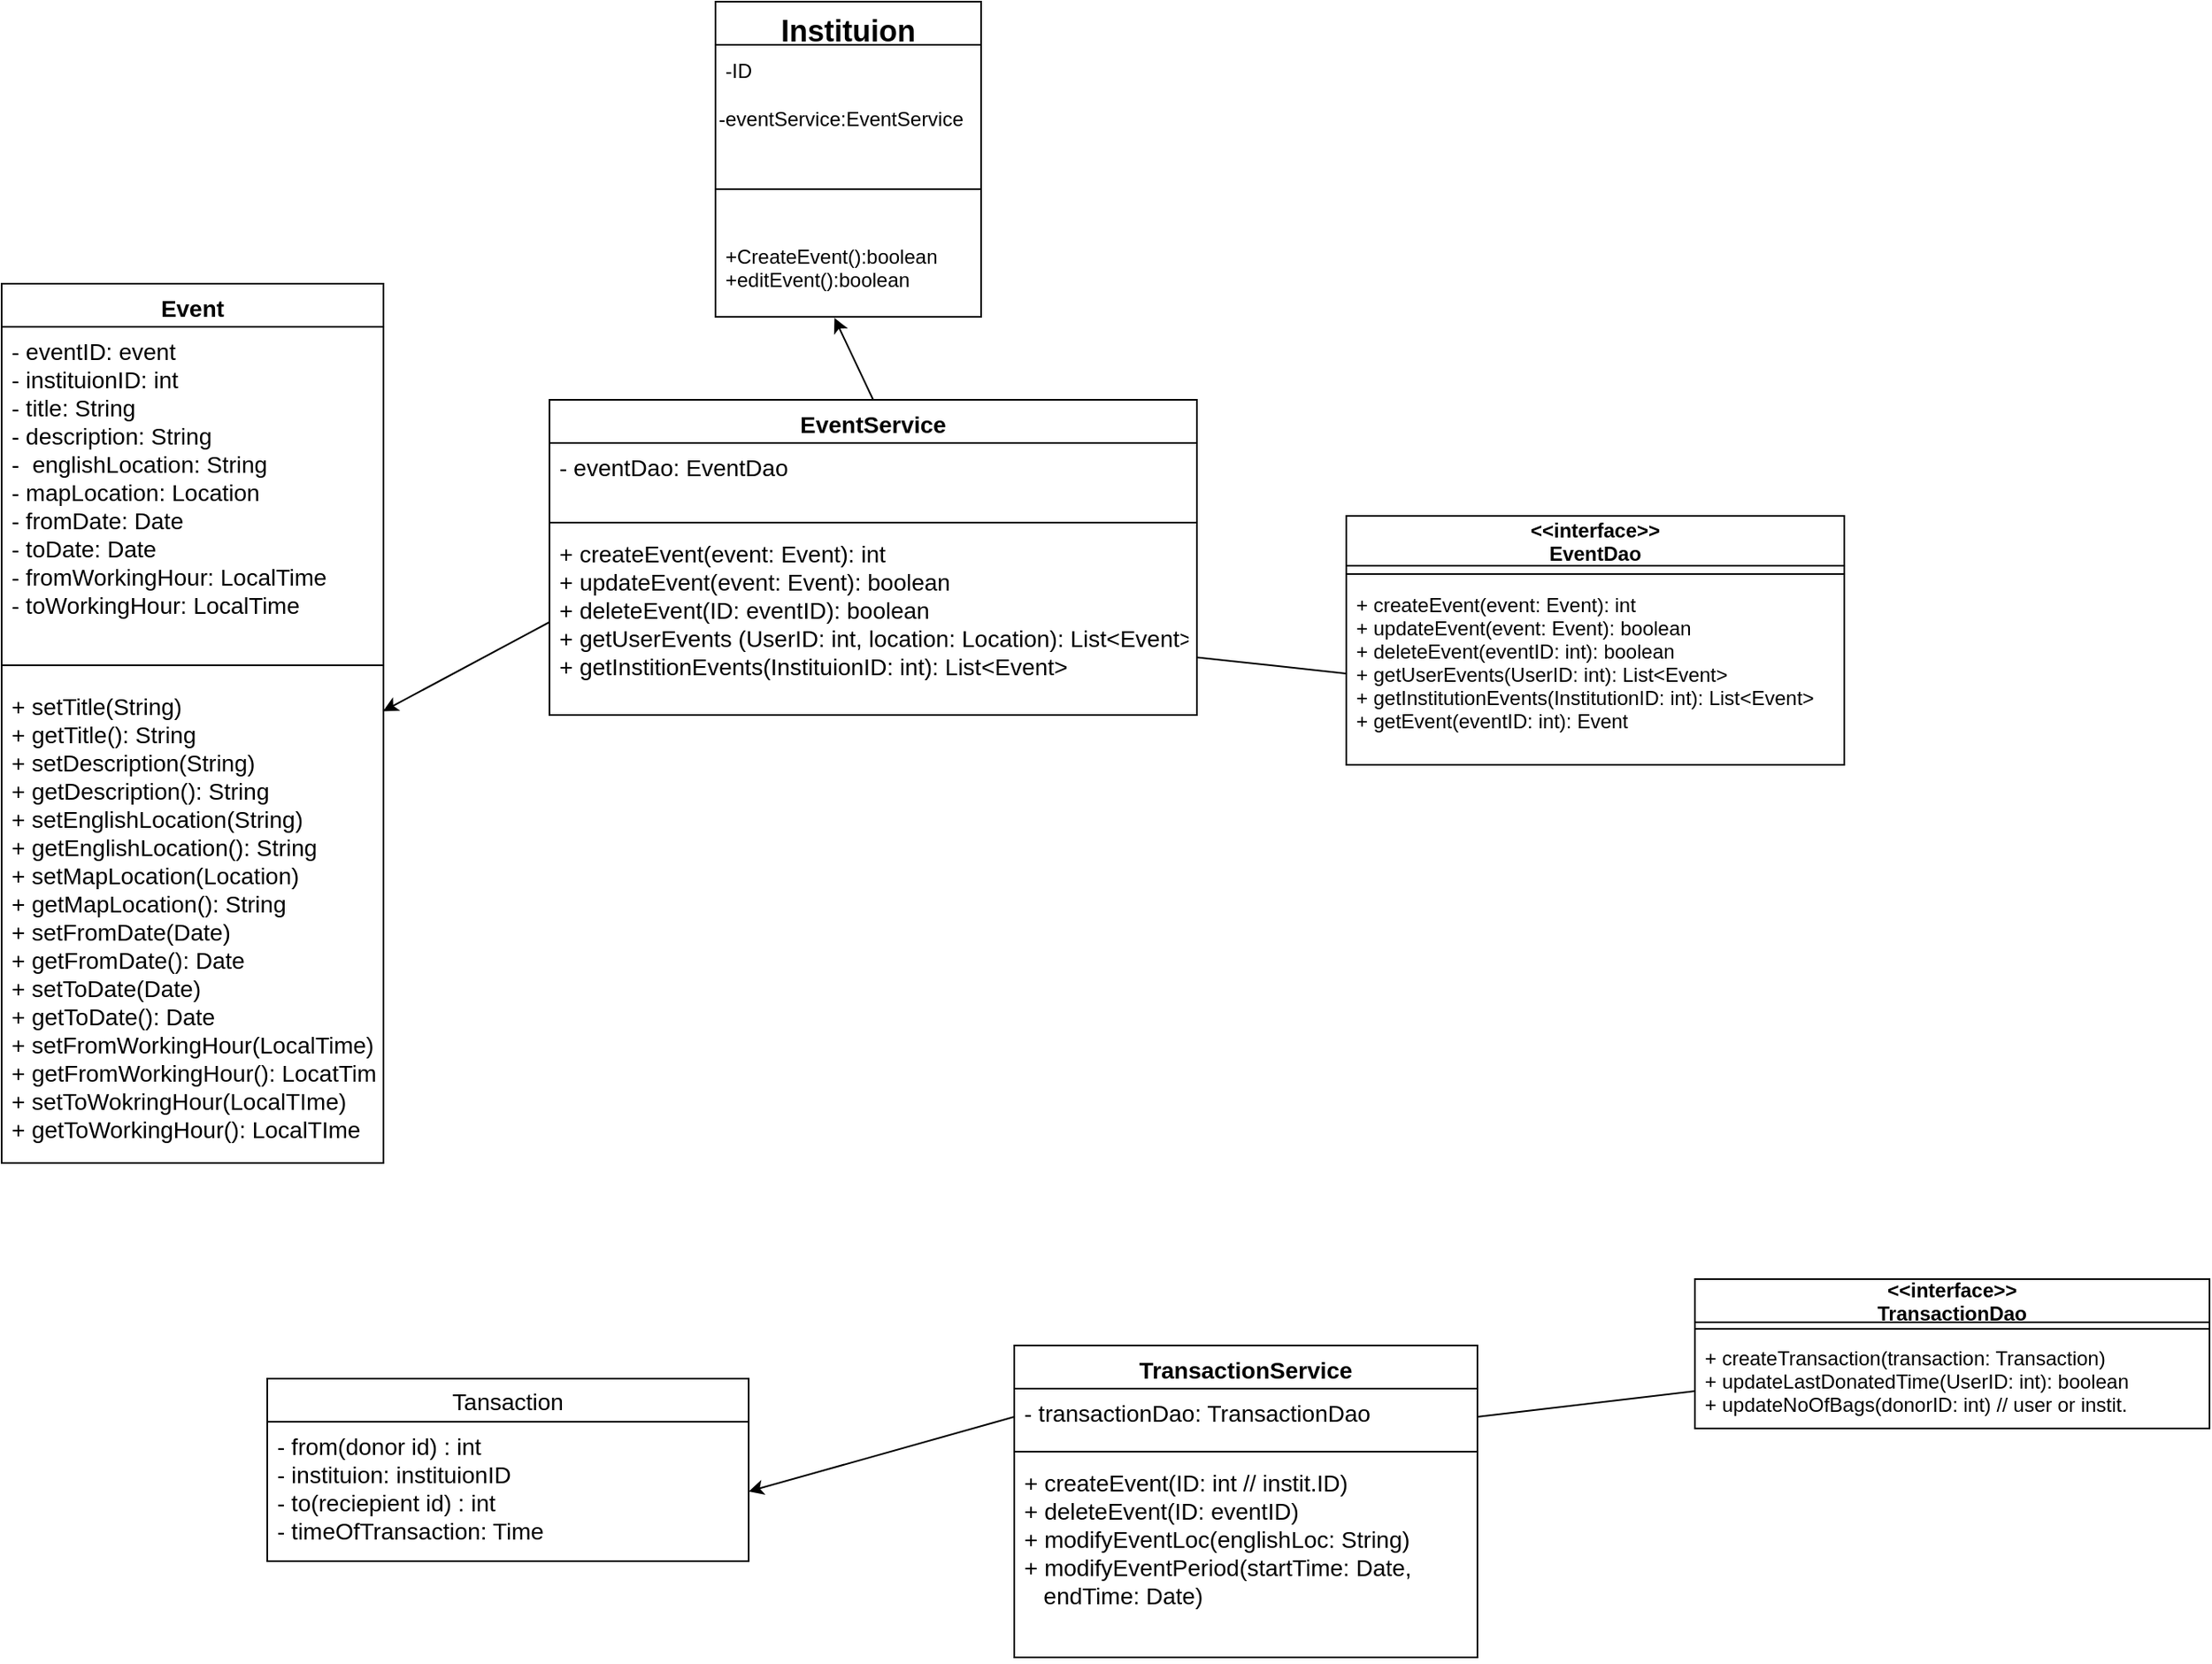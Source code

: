 <mxfile>
    <diagram id="JFFtvGdBms1kCDurncL_" name="Page-1">
        <mxGraphModel grid="1" gridSize="10" guides="1" tooltips="1" connect="1" arrows="1" page="1" fold="1" pageScale="1" pageWidth="850" pageHeight="1100" math="0" shadow="0">
            <root>
                <mxCell id="0"/>
                <mxCell id="1" parent="0"/>
                <mxCell id="7" value="Event" style="swimlane;fontStyle=1;align=center;verticalAlign=top;childLayout=stackLayout;horizontal=1;startSize=26;horizontalStack=0;resizeParent=1;resizeParentMax=0;resizeLast=0;collapsible=1;marginBottom=0;fontSize=14;" parent="1" vertex="1">
                    <mxGeometry x="40" y="190" width="230" height="530" as="geometry"/>
                </mxCell>
                <mxCell id="8" value="- eventID: event&#10;- instituionID: int&#10;- title: String&#10;- description: String&#10;-  englishLocation: String&#10;- mapLocation: Location&#10;- fromDate: Date&#10;- toDate: Date&#10;- fromWorkingHour: LocalTime&#10;- toWorkingHour: LocalTime&#10;" style="text;strokeColor=none;fillColor=none;align=left;verticalAlign=top;spacingLeft=4;spacingRight=4;overflow=hidden;rotatable=0;points=[[0,0.5],[1,0.5]];portConstraint=eastwest;fontSize=14;" parent="7" vertex="1">
                    <mxGeometry y="26" width="230" height="194" as="geometry"/>
                </mxCell>
                <mxCell id="9" value="" style="line;strokeWidth=1;fillColor=none;align=left;verticalAlign=middle;spacingTop=-1;spacingLeft=3;spacingRight=3;rotatable=0;labelPosition=right;points=[];portConstraint=eastwest;" parent="7" vertex="1">
                    <mxGeometry y="220" width="230" height="20" as="geometry"/>
                </mxCell>
                <mxCell id="10" value="+ setTitle(String)&#10;+ getTitle(): String&#10;+ setDescription(String)&#10;+ getDescription(): String&#10;+ setEnglishLocation(String)&#10;+ getEnglishLocation(): String&#10;+ setMapLocation(Location)&#10;+ getMapLocation(): String&#10;+ setFromDate(Date)&#10;+ getFromDate(): Date&#10;+ setToDate(Date)&#10;+ getToDate(): Date&#10;+ setFromWorkingHour(LocalTime)&#10;+ getFromWorkingHour(): LocatTime&#10;+ setToWokringHour(LocalTIme)&#10;+ getToWorkingHour(): LocalTIme&#10;" style="text;strokeColor=none;fillColor=none;align=left;verticalAlign=top;spacingLeft=4;spacingRight=4;overflow=hidden;rotatable=0;points=[[0,0.5],[1,0.5]];portConstraint=eastwest;fontSize=14;" vertex="1" parent="7">
                    <mxGeometry y="240" width="230" height="290" as="geometry"/>
                </mxCell>
                <mxCell id="81" style="edgeStyle=none;html=1;exitX=0.5;exitY=0;exitDx=0;exitDy=0;entryX=0.448;entryY=1.012;entryDx=0;entryDy=0;entryPerimeter=0;" edge="1" parent="1" source="53" target="78">
                    <mxGeometry relative="1" as="geometry"/>
                </mxCell>
                <mxCell id="53" value="EventService" style="swimlane;fontStyle=1;align=center;verticalAlign=top;childLayout=stackLayout;horizontal=1;startSize=26;horizontalStack=0;resizeParent=1;resizeParentMax=0;resizeLast=0;collapsible=1;marginBottom=0;fontSize=14;" parent="1" vertex="1">
                    <mxGeometry x="370" y="260" width="390" height="190" as="geometry"/>
                </mxCell>
                <mxCell id="54" value="- eventDao: EventDao" style="text;strokeColor=none;fillColor=none;align=left;verticalAlign=top;spacingLeft=4;spacingRight=4;overflow=hidden;rotatable=0;points=[[0,0.5],[1,0.5]];portConstraint=eastwest;fontSize=14;" parent="53" vertex="1">
                    <mxGeometry y="26" width="390" height="44" as="geometry"/>
                </mxCell>
                <mxCell id="55" value="" style="line;strokeWidth=1;fillColor=none;align=left;verticalAlign=middle;spacingTop=-1;spacingLeft=3;spacingRight=3;rotatable=0;labelPosition=right;points=[];portConstraint=eastwest;fontSize=14;" parent="53" vertex="1">
                    <mxGeometry y="70" width="390" height="8" as="geometry"/>
                </mxCell>
                <mxCell id="56" value="+ createEvent(event: Event): int&#10;+ updateEvent(event: Event): boolean&#10;+ deleteEvent(ID: eventID): boolean&#10;+ getUserEvents (UserID: int, location: Location): List&lt;Event&gt;&#10;+ getInstitionEvents(InstituionID: int): List&lt;Event&gt;" style="text;strokeColor=none;fillColor=none;align=left;verticalAlign=top;spacingLeft=4;spacingRight=4;overflow=hidden;rotatable=0;points=[[0,0.5],[1,0.5]];portConstraint=eastwest;fontSize=14;" parent="53" vertex="1">
                    <mxGeometry y="78" width="390" height="112" as="geometry"/>
                </mxCell>
                <mxCell id="64" value="&lt;&lt;interface&gt;&gt;&#10;EventDao" style="swimlane;fontStyle=1;align=center;verticalAlign=middle;childLayout=stackLayout;horizontal=1;startSize=30;horizontalStack=0;resizeParent=1;resizeParentMax=0;resizeLast=0;collapsible=1;marginBottom=0;" parent="1" vertex="1">
                    <mxGeometry x="850" y="330" width="300" height="150" as="geometry"/>
                </mxCell>
                <mxCell id="65" value="" style="line;strokeWidth=1;fillColor=none;align=left;verticalAlign=middle;spacingTop=-1;spacingLeft=3;spacingRight=3;rotatable=0;labelPosition=right;points=[];portConstraint=eastwest;" parent="64" vertex="1">
                    <mxGeometry y="30" width="300" height="10" as="geometry"/>
                </mxCell>
                <mxCell id="66" value="+ createEvent(event: Event): int&#10;+ updateEvent(event: Event): boolean&#10;+ deleteEvent(eventID: int): boolean&#10;+ getUserEvents(UserID: int): List&lt;Event&gt;&#10;+ getInstitutionEvents(InstitutionID: int): List&lt;Event&gt;&#10;+ getEvent(eventID: int): Event&#10;" style="text;strokeColor=none;fillColor=none;align=left;verticalAlign=top;spacingLeft=4;spacingRight=4;overflow=hidden;rotatable=0;points=[[0,0.5],[1,0.5]];portConstraint=eastwest;" parent="64" vertex="1">
                    <mxGeometry y="40" width="300" height="110" as="geometry"/>
                </mxCell>
                <mxCell id="75" value="Instituion" style="swimlane;fontStyle=1;align=center;verticalAlign=top;childLayout=stackLayout;horizontal=1;startSize=26;horizontalStack=0;resizeParent=1;resizeParentMax=0;resizeLast=0;collapsible=1;marginBottom=0;fontSize=18;" parent="1" vertex="1">
                    <mxGeometry x="470" y="20" width="160" height="190" as="geometry"/>
                </mxCell>
                <mxCell id="79" value="-ID" style="text;strokeColor=none;fillColor=none;align=left;verticalAlign=middle;spacingLeft=4;spacingRight=4;overflow=hidden;points=[[0,0.5],[1,0.5]];portConstraint=eastwest;rotatable=0;" parent="75" vertex="1">
                    <mxGeometry y="26" width="160" height="30" as="geometry"/>
                </mxCell>
                <mxCell id="80" value="-eventService:EventService" style="text;html=1;strokeColor=none;fillColor=none;align=left;verticalAlign=middle;whiteSpace=wrap;rounded=0;" parent="75" vertex="1">
                    <mxGeometry y="56" width="160" height="30" as="geometry"/>
                </mxCell>
                <mxCell id="77" value="" style="line;strokeWidth=1;fillColor=none;align=left;verticalAlign=middle;spacingTop=-1;spacingLeft=3;spacingRight=3;rotatable=0;labelPosition=right;points=[];portConstraint=eastwest;fontSize=18;" parent="75" vertex="1">
                    <mxGeometry y="86" width="160" height="54" as="geometry"/>
                </mxCell>
                <mxCell id="78" value="+CreateEvent():boolean&#10;+editEvent():boolean" style="text;strokeColor=none;fillColor=none;align=left;verticalAlign=top;spacingLeft=4;spacingRight=4;overflow=hidden;rotatable=0;points=[[0,0.5],[1,0.5]];portConstraint=eastwest;fontSize=12;" parent="75" vertex="1">
                    <mxGeometry y="140" width="160" height="50" as="geometry"/>
                </mxCell>
                <mxCell id="105" value="&lt;&lt;interface&gt;&gt;&#10;TransactionDao" style="swimlane;fontStyle=1;align=center;verticalAlign=middle;childLayout=stackLayout;horizontal=1;startSize=26;horizontalStack=0;resizeParent=1;resizeParentMax=0;resizeLast=0;collapsible=1;marginBottom=0;" parent="1" vertex="1">
                    <mxGeometry x="1060" y="790" width="310" height="90" as="geometry"/>
                </mxCell>
                <mxCell id="106" value="" style="line;strokeWidth=1;fillColor=none;align=left;verticalAlign=middle;spacingTop=-1;spacingLeft=3;spacingRight=3;rotatable=0;labelPosition=right;points=[];portConstraint=eastwest;" parent="105" vertex="1">
                    <mxGeometry y="26" width="310" height="8" as="geometry"/>
                </mxCell>
                <mxCell id="107" value="+ createTransaction(transaction: Transaction)&#10;+ updateLastDonatedTime(UserID: int): boolean&#10;+ updateNoOfBags(donorID: int) // user or instit." style="text;strokeColor=none;fillColor=none;align=left;verticalAlign=top;spacingLeft=4;spacingRight=4;overflow=hidden;rotatable=0;points=[[0,0.5],[1,0.5]];portConstraint=eastwest;" parent="105" vertex="1">
                    <mxGeometry y="34" width="310" height="56" as="geometry"/>
                </mxCell>
                <mxCell id="112" style="edgeStyle=none;html=1;exitX=0;exitY=0.5;exitDx=0;exitDy=0;entryX=0.999;entryY=0.061;entryDx=0;entryDy=0;entryPerimeter=0;fontSize=18;" edge="1" parent="1" source="56" target="10">
                    <mxGeometry relative="1" as="geometry"/>
                </mxCell>
                <mxCell id="126" style="edgeStyle=none;html=1;exitX=0;exitY=0.5;exitDx=0;exitDy=0;fontSize=14;endArrow=none;endFill=0;" parent="1" source="66" target="56" edge="1">
                    <mxGeometry relative="1" as="geometry"/>
                </mxCell>
                <mxCell id="142" value="Tansaction" style="swimlane;fontStyle=0;childLayout=stackLayout;horizontal=1;startSize=26;fillColor=none;horizontalStack=0;resizeParent=1;resizeParentMax=0;resizeLast=0;collapsible=1;marginBottom=0;fontSize=14;" parent="1" vertex="1">
                    <mxGeometry x="200" y="850" width="290" height="110" as="geometry"/>
                </mxCell>
                <mxCell id="145" value="- from(donor id) : int &#10;- instituion: instituionID&#10;- to(reciepient id) : int&#10;- timeOfTransaction: Time&#10;" style="text;strokeColor=none;fillColor=none;align=left;verticalAlign=top;spacingLeft=4;spacingRight=4;overflow=hidden;rotatable=0;points=[[0,0.5],[1,0.5]];portConstraint=eastwest;fontSize=14;" parent="142" vertex="1">
                    <mxGeometry y="26" width="290" height="84" as="geometry"/>
                </mxCell>
                <mxCell id="154" value="TransactionService" style="swimlane;fontStyle=1;align=center;verticalAlign=top;childLayout=stackLayout;horizontal=1;startSize=26;horizontalStack=0;resizeParent=1;resizeParentMax=0;resizeLast=0;collapsible=1;marginBottom=0;fontSize=14;" parent="1" vertex="1">
                    <mxGeometry x="650" y="830" width="279" height="188" as="geometry"/>
                </mxCell>
                <mxCell id="155" value="- transactionDao: TransactionDao&#10;" style="text;strokeColor=none;fillColor=none;align=left;verticalAlign=top;spacingLeft=4;spacingRight=4;overflow=hidden;rotatable=0;points=[[0,0.5],[1,0.5]];portConstraint=eastwest;fontSize=14;" parent="154" vertex="1">
                    <mxGeometry y="26" width="279" height="34" as="geometry"/>
                </mxCell>
                <mxCell id="156" value="" style="line;strokeWidth=1;fillColor=none;align=left;verticalAlign=middle;spacingTop=-1;spacingLeft=3;spacingRight=3;rotatable=0;labelPosition=right;points=[];portConstraint=eastwest;fontSize=14;" parent="154" vertex="1">
                    <mxGeometry y="60" width="279" height="8" as="geometry"/>
                </mxCell>
                <mxCell id="157" value="+ createEvent(ID: int // instit.ID)&#10;+ deleteEvent(ID: eventID)&#10;+ modifyEventLoc(englishLoc: String)&#10;+ modifyEventPeriod(startTime: Date, &#10;   endTime: Date)&#10;" style="text;strokeColor=none;fillColor=none;align=left;verticalAlign=top;spacingLeft=4;spacingRight=4;overflow=hidden;rotatable=0;points=[[0,0.5],[1,0.5]];portConstraint=eastwest;fontSize=14;" parent="154" vertex="1">
                    <mxGeometry y="68" width="279" height="120" as="geometry"/>
                </mxCell>
                <mxCell id="T5lEegtDsJeZQ5K3YUQ6-157" style="edgeStyle=none;html=1;exitX=0;exitY=0.5;exitDx=0;exitDy=0;entryX=1;entryY=0.5;entryDx=0;entryDy=0;fontSize=14;endArrow=classic;endFill=1;" edge="1" parent="1" source="155" target="145">
                    <mxGeometry relative="1" as="geometry"/>
                </mxCell>
                <mxCell id="T5lEegtDsJeZQ5K3YUQ6-162" style="edgeStyle=none;html=1;exitX=1;exitY=0.5;exitDx=0;exitDy=0;entryX=0;entryY=0.75;entryDx=0;entryDy=0;fontSize=14;endArrow=none;endFill=0;" parent="1" source="155" target="105" edge="1">
                    <mxGeometry relative="1" as="geometry"/>
                </mxCell>
            </root>
        </mxGraphModel>
    </diagram>
    <diagram id="mxBNa6fx7uLhi-VjpEai" name="CRC">
        <mxGraphModel dx="820" dy="549" grid="1" gridSize="10" guides="1" tooltips="1" connect="1" arrows="1" fold="1" page="1" pageScale="1" pageWidth="850" pageHeight="1100" math="0" shadow="0">
            <root>
                <mxCell id="SCy3Kb6sFU_jo6mRdR9g-0"/>
                <mxCell id="SCy3Kb6sFU_jo6mRdR9g-1" parent="SCy3Kb6sFU_jo6mRdR9g-0"/>
                <mxCell id="MTPK1X4yMHL3GJOz_C7F-0" value="UserParser" style="shape=table;startSize=30;container=1;collapsible=1;childLayout=tableLayout;fixedRows=1;rowLines=0;fontStyle=1;align=center;resizeLast=1;" parent="SCy3Kb6sFU_jo6mRdR9g-1" vertex="1">
                    <mxGeometry x="260" y="290" width="180" height="180" as="geometry"/>
                </mxCell>
                <mxCell id="MTPK1X4yMHL3GJOz_C7F-1" value="" style="shape=tableRow;horizontal=0;startSize=0;swimlaneHead=0;swimlaneBody=0;fillColor=none;collapsible=0;dropTarget=0;points=[[0,0.5],[1,0.5]];portConstraint=eastwest;top=0;left=0;right=0;bottom=1;" parent="MTPK1X4yMHL3GJOz_C7F-0" vertex="1">
                    <mxGeometry y="30" width="180" height="30" as="geometry"/>
                </mxCell>
                <mxCell id="MTPK1X4yMHL3GJOz_C7F-2" value="Attributes" style="shape=partialRectangle;connectable=0;fillColor=none;top=0;left=0;bottom=0;right=0;fontStyle=1;overflow=hidden;" parent="MTPK1X4yMHL3GJOz_C7F-1" vertex="1">
                    <mxGeometry width="70" height="30" as="geometry">
                        <mxRectangle width="70" height="30" as="alternateBounds"/>
                    </mxGeometry>
                </mxCell>
                <mxCell id="MTPK1X4yMHL3GJOz_C7F-3" value="Collaborations" style="shape=partialRectangle;connectable=0;fillColor=none;top=0;left=0;bottom=0;right=0;align=left;spacingLeft=6;fontStyle=1;overflow=hidden;" parent="MTPK1X4yMHL3GJOz_C7F-1" vertex="1">
                    <mxGeometry x="70" width="110" height="30" as="geometry">
                        <mxRectangle width="110" height="30" as="alternateBounds"/>
                    </mxGeometry>
                </mxCell>
                <mxCell id="MTPK1X4yMHL3GJOz_C7F-4" value="" style="shape=tableRow;horizontal=0;startSize=0;swimlaneHead=0;swimlaneBody=0;fillColor=none;collapsible=0;dropTarget=0;points=[[0,0.5],[1,0.5]];portConstraint=eastwest;top=0;left=0;right=0;bottom=0;" parent="MTPK1X4yMHL3GJOz_C7F-0" vertex="1">
                    <mxGeometry y="60" width="180" height="30" as="geometry"/>
                </mxCell>
                <mxCell id="MTPK1X4yMHL3GJOz_C7F-5" value="Gson" style="shape=partialRectangle;connectable=0;fillColor=none;top=0;left=0;bottom=0;right=0;editable=1;overflow=hidden;" parent="MTPK1X4yMHL3GJOz_C7F-4" vertex="1">
                    <mxGeometry width="70" height="30" as="geometry">
                        <mxRectangle width="70" height="30" as="alternateBounds"/>
                    </mxGeometry>
                </mxCell>
                <mxCell id="MTPK1X4yMHL3GJOz_C7F-6" value="User" style="shape=partialRectangle;connectable=0;fillColor=none;top=0;left=0;bottom=0;right=0;align=left;spacingLeft=6;overflow=hidden;" parent="MTPK1X4yMHL3GJOz_C7F-4" vertex="1">
                    <mxGeometry x="70" width="110" height="30" as="geometry">
                        <mxRectangle width="110" height="30" as="alternateBounds"/>
                    </mxGeometry>
                </mxCell>
                <mxCell id="MTPK1X4yMHL3GJOz_C7F-7" value="" style="shape=tableRow;horizontal=0;startSize=0;swimlaneHead=0;swimlaneBody=0;fillColor=none;collapsible=0;dropTarget=0;points=[[0,0.5],[1,0.5]];portConstraint=eastwest;top=0;left=0;right=0;bottom=0;" parent="MTPK1X4yMHL3GJOz_C7F-0" vertex="1">
                    <mxGeometry y="90" width="180" height="30" as="geometry"/>
                </mxCell>
                <mxCell id="MTPK1X4yMHL3GJOz_C7F-8" value="" style="shape=partialRectangle;connectable=0;fillColor=none;top=0;left=0;bottom=0;right=0;editable=1;overflow=hidden;" parent="MTPK1X4yMHL3GJOz_C7F-7" vertex="1">
                    <mxGeometry width="70" height="30" as="geometry">
                        <mxRectangle width="70" height="30" as="alternateBounds"/>
                    </mxGeometry>
                </mxCell>
                <mxCell id="MTPK1X4yMHL3GJOz_C7F-9" value="UserValidator" style="shape=partialRectangle;connectable=0;fillColor=none;top=0;left=0;bottom=0;right=0;align=left;spacingLeft=6;overflow=hidden;" parent="MTPK1X4yMHL3GJOz_C7F-7" vertex="1">
                    <mxGeometry x="70" width="110" height="30" as="geometry">
                        <mxRectangle width="110" height="30" as="alternateBounds"/>
                    </mxGeometry>
                </mxCell>
                <mxCell id="hnCfbNWegS8PAHl5CHGh-1" value="" style="shape=partialRectangle;collapsible=0;dropTarget=0;pointerEvents=0;fillColor=none;top=0;left=0;bottom=0;right=0;points=[[0,0.5],[1,0.5]];portConstraint=eastwest;fontSize=11;" parent="MTPK1X4yMHL3GJOz_C7F-0" vertex="1">
                    <mxGeometry y="120" width="180" height="30" as="geometry"/>
                </mxCell>
                <mxCell id="hnCfbNWegS8PAHl5CHGh-2" value="" style="shape=partialRectangle;connectable=0;fillColor=none;top=0;left=0;bottom=0;right=0;editable=1;overflow=hidden;fontSize=11;" parent="hnCfbNWegS8PAHl5CHGh-1" vertex="1">
                    <mxGeometry width="70" height="30" as="geometry">
                        <mxRectangle width="70" height="30" as="alternateBounds"/>
                    </mxGeometry>
                </mxCell>
                <mxCell id="hnCfbNWegS8PAHl5CHGh-3" value="Row" style="shape=partialRectangle;connectable=0;fillColor=none;top=0;left=0;bottom=0;right=0;align=left;spacingLeft=6;overflow=hidden;fontSize=11;" parent="hnCfbNWegS8PAHl5CHGh-1" vertex="1">
                    <mxGeometry x="70" width="110" height="30" as="geometry">
                        <mxRectangle width="110" height="30" as="alternateBounds"/>
                    </mxGeometry>
                </mxCell>
                <mxCell id="MTPK1X4yMHL3GJOz_C7F-10" value="" style="shape=tableRow;horizontal=0;startSize=0;swimlaneHead=0;swimlaneBody=0;fillColor=none;collapsible=0;dropTarget=0;points=[[0,0.5],[1,0.5]];portConstraint=eastwest;top=0;left=0;right=0;bottom=0;" parent="MTPK1X4yMHL3GJOz_C7F-0" vertex="1">
                    <mxGeometry y="150" width="180" height="30" as="geometry"/>
                </mxCell>
                <mxCell id="MTPK1X4yMHL3GJOz_C7F-11" value="" style="shape=partialRectangle;connectable=0;fillColor=none;top=0;left=0;bottom=0;right=0;editable=1;overflow=hidden;" parent="MTPK1X4yMHL3GJOz_C7F-10" vertex="1">
                    <mxGeometry width="70" height="30" as="geometry">
                        <mxRectangle width="70" height="30" as="alternateBounds"/>
                    </mxGeometry>
                </mxCell>
                <mxCell id="MTPK1X4yMHL3GJOz_C7F-12" value="UserRegisterer" style="shape=partialRectangle;connectable=0;fillColor=none;top=0;left=0;bottom=0;right=0;align=left;spacingLeft=6;overflow=hidden;" parent="MTPK1X4yMHL3GJOz_C7F-10" vertex="1">
                    <mxGeometry x="70" width="110" height="30" as="geometry">
                        <mxRectangle width="110" height="30" as="alternateBounds"/>
                    </mxGeometry>
                </mxCell>
            </root>
        </mxGraphModel>
    </diagram>
    <diagram id="1_JVx6NQcP4Yt9ob2DBl" name="ACtivity">
        <mxGraphModel grid="1" gridSize="10" guides="1" tooltips="1" connect="1" arrows="1" page="1" fold="1" pageScale="1" pageWidth="850" pageHeight="1100" math="0" shadow="0">
            <root>
                <mxCell id="aDghzlmtOEEkzEwvL-jS-0"/>
                <mxCell id="aDghzlmtOEEkzEwvL-jS-1" parent="aDghzlmtOEEkzEwvL-jS-0"/>
                <mxCell id="tt-pMoA_5IqYp2kbDNKd-2" value="&lt;span style=&quot;font-size: 18px ; font-weight: 700&quot;&gt;Instituion&lt;/span&gt;" style="shape=umlLifeline;perimeter=lifelinePerimeter;whiteSpace=wrap;html=1;container=1;collapsible=0;recursiveResize=0;outlineConnect=0;fontSize=12;" parent="aDghzlmtOEEkzEwvL-jS-1" vertex="1">
                    <mxGeometry x="280" y="300" width="100" height="300" as="geometry"/>
                </mxCell>
                <mxCell id="tt-pMoA_5IqYp2kbDNKd-6" value="" style="html=1;points=[];perimeter=orthogonalPerimeter;fontSize=12;" parent="tt-pMoA_5IqYp2kbDNKd-2" vertex="1">
                    <mxGeometry x="45" y="80" width="10" height="170" as="geometry"/>
                </mxCell>
                <mxCell id="tt-pMoA_5IqYp2kbDNKd-4" value="Accept event&amp;nbsp;" style="shape=umlLifeline;perimeter=lifelinePerimeter;whiteSpace=wrap;html=1;container=1;collapsible=0;recursiveResize=0;outlineConnect=0;fontSize=12;" parent="aDghzlmtOEEkzEwvL-jS-1" vertex="1">
                    <mxGeometry x="470" y="300" width="100" height="300" as="geometry"/>
                </mxCell>
                <mxCell id="Gj6sqKOXDR0qHtFvYXJQ-0" value="" style="html=1;points=[];perimeter=orthogonalPerimeter;fontSize=12;" parent="tt-pMoA_5IqYp2kbDNKd-4" vertex="1">
                    <mxGeometry x="45" y="80" width="10" height="170" as="geometry"/>
                </mxCell>
                <mxCell id="RF_INsVU_Fu4TSAUK-xB-0" value=":Object" style="shape=umlLifeline;perimeter=lifelinePerimeter;whiteSpace=wrap;html=1;container=1;collapsible=0;recursiveResize=0;outlineConnect=0;fontSize=12;" parent="aDghzlmtOEEkzEwvL-jS-1" vertex="1">
                    <mxGeometry x="600" y="290" width="100" height="300" as="geometry"/>
                </mxCell>
            </root>
        </mxGraphModel>
    </diagram>
</mxfile>